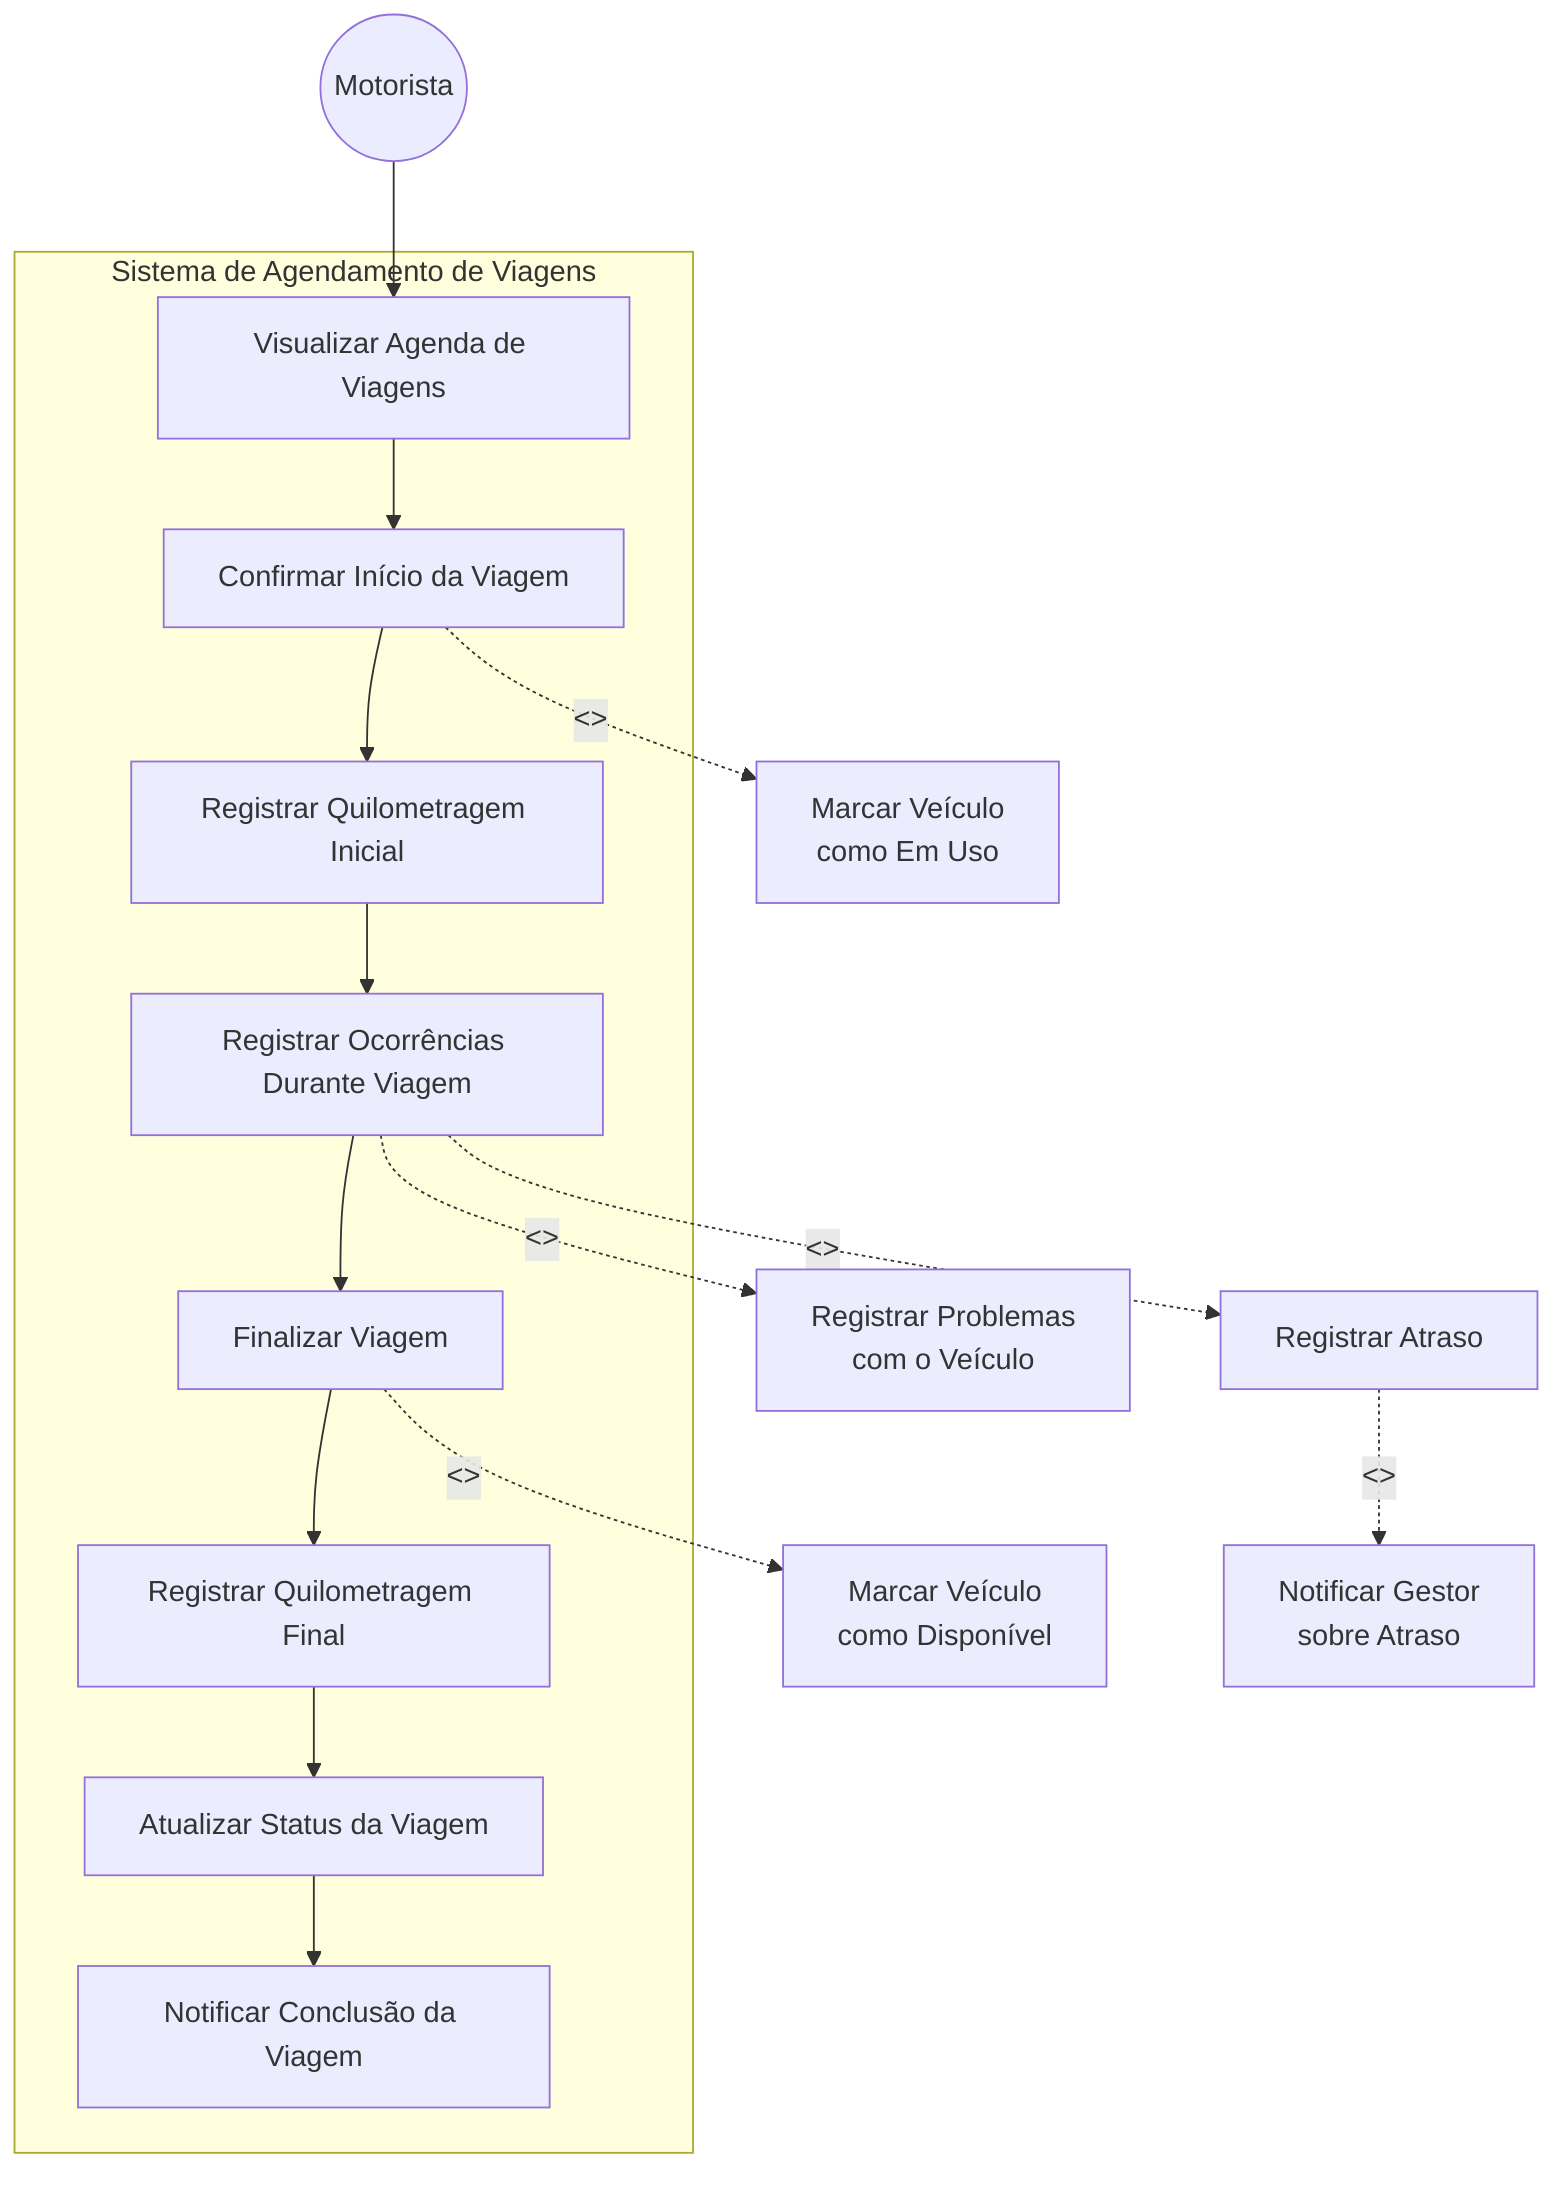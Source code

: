 graph TD
    actor3(("Motorista"))
    
    subgraph "Sistema de Agendamento de Viagens"
    A[Visualizar Agenda de Viagens]
    B[Confirmar Início da Viagem]
    C[Registrar Quilometragem Inicial]
    D[Registrar Ocorrências Durante Viagem]
    E[Finalizar Viagem]
    F[Registrar Quilometragem Final]
    G[Atualizar Status da Viagem]
    H[Notificar Conclusão da Viagem]
    end
    
    actor3 --> A
    A --> B
    B --> C
    C --> D
    D --> E
    E --> F
    F --> G
    G --> H
    
    %% Includes e extends
    B -.->|<<include>>| I[Marcar Veículo\ncomo Em Uso]
    E -.->|<<include>>| J[Marcar Veículo\ncomo Disponível]
    D -.->|<<extend>>| K[Registrar Problemas\ncom o Veículo]
    
    %% Fluxo alternativo
    D -.->|<<extend>>| L[Registrar Atraso]
    L -.->|<<include>>| M[Notificar Gestor\nsobre Atraso]
